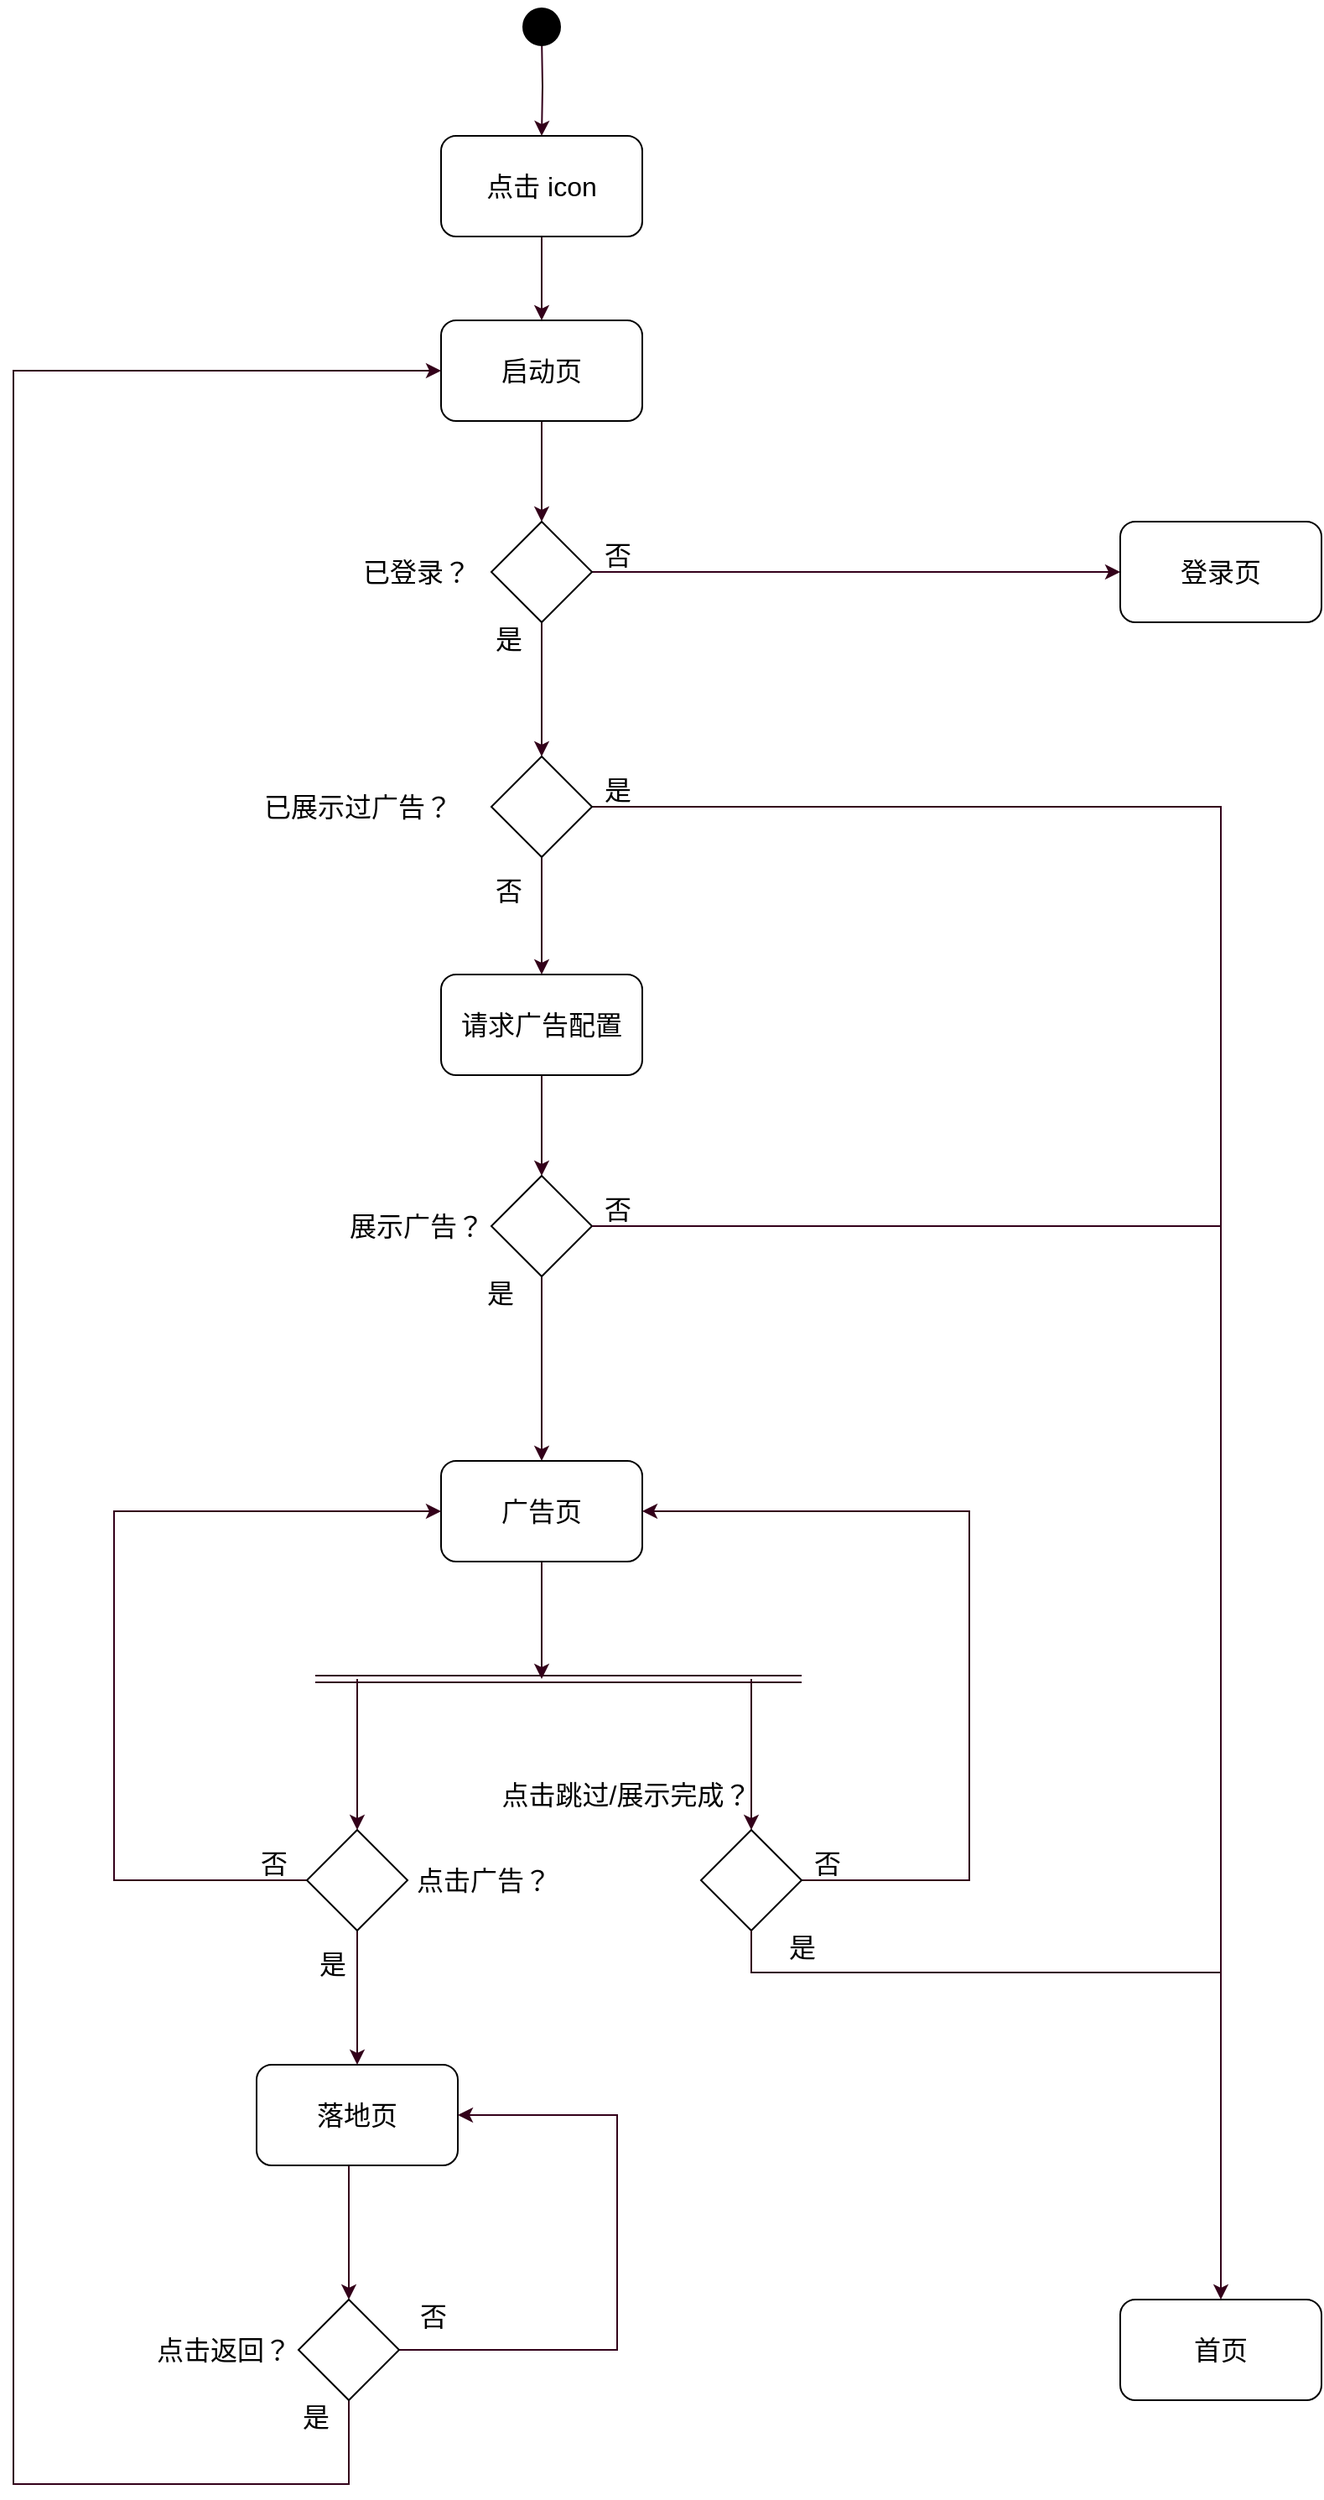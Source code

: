 <mxfile version="15.6.5" type="github">
  <diagram id="euzZqHydwFeH9KyfkGWj" name="Page-1">
    <mxGraphModel dx="946" dy="532" grid="1" gridSize="10" guides="1" tooltips="1" connect="1" arrows="1" fold="1" page="1" pageScale="1" pageWidth="827" pageHeight="1169" math="0" shadow="0">
      <root>
        <mxCell id="0" />
        <mxCell id="1" parent="0" />
        <mxCell id="4h6Gc5Q3ZyhKogQl8zRI-5" style="edgeStyle=orthogonalEdgeStyle;rounded=0;orthogonalLoop=1;jettySize=auto;html=1;labelBackgroundColor=default;fontColor=default;strokeColor=#33001A;" edge="1" parent="1" target="4h6Gc5Q3ZyhKogQl8zRI-4">
          <mxGeometry relative="1" as="geometry">
            <mxPoint x="345" y="110" as="sourcePoint" />
          </mxGeometry>
        </mxCell>
        <mxCell id="4h6Gc5Q3ZyhKogQl8zRI-2" value="" style="ellipse;html=1;shape=startState;fillColor=#000000;strokeColor=#000000;fontColor=default;" vertex="1" parent="1">
          <mxGeometry x="330" y="90" width="30" height="30" as="geometry" />
        </mxCell>
        <mxCell id="4h6Gc5Q3ZyhKogQl8zRI-8" style="edgeStyle=orthogonalEdgeStyle;rounded=0;orthogonalLoop=1;jettySize=auto;html=1;labelBackgroundColor=default;fontSize=16;fontColor=default;strokeColor=#33001A;" edge="1" parent="1" source="4h6Gc5Q3ZyhKogQl8zRI-4" target="4h6Gc5Q3ZyhKogQl8zRI-7">
          <mxGeometry relative="1" as="geometry" />
        </mxCell>
        <mxCell id="4h6Gc5Q3ZyhKogQl8zRI-4" value="&lt;font style=&quot;font-size: 16px&quot;&gt;点击 icon&lt;/font&gt;" style="rounded=1;whiteSpace=wrap;html=1;fontColor=default;strokeColor=#000000;fillColor=default;" vertex="1" parent="1">
          <mxGeometry x="285" y="170" width="120" height="60" as="geometry" />
        </mxCell>
        <mxCell id="4h6Gc5Q3ZyhKogQl8zRI-10" style="edgeStyle=orthogonalEdgeStyle;rounded=0;orthogonalLoop=1;jettySize=auto;html=1;entryX=0.5;entryY=0;entryDx=0;entryDy=0;labelBackgroundColor=default;fontSize=16;fontColor=default;strokeColor=#33001A;" edge="1" parent="1" source="4h6Gc5Q3ZyhKogQl8zRI-7" target="4h6Gc5Q3ZyhKogQl8zRI-9">
          <mxGeometry relative="1" as="geometry" />
        </mxCell>
        <mxCell id="4h6Gc5Q3ZyhKogQl8zRI-7" value="&lt;font style=&quot;font-size: 16px&quot;&gt;启动页&lt;/font&gt;" style="rounded=1;whiteSpace=wrap;html=1;fontColor=default;strokeColor=#000000;fillColor=default;" vertex="1" parent="1">
          <mxGeometry x="285" y="280" width="120" height="60" as="geometry" />
        </mxCell>
        <mxCell id="4h6Gc5Q3ZyhKogQl8zRI-13" style="edgeStyle=orthogonalEdgeStyle;rounded=0;orthogonalLoop=1;jettySize=auto;html=1;exitX=1;exitY=0.5;exitDx=0;exitDy=0;labelBackgroundColor=default;fontSize=16;fontColor=default;strokeColor=#33001A;" edge="1" parent="1" source="4h6Gc5Q3ZyhKogQl8zRI-9" target="4h6Gc5Q3ZyhKogQl8zRI-12">
          <mxGeometry relative="1" as="geometry" />
        </mxCell>
        <mxCell id="4h6Gc5Q3ZyhKogQl8zRI-17" style="edgeStyle=orthogonalEdgeStyle;rounded=0;orthogonalLoop=1;jettySize=auto;html=1;labelBackgroundColor=default;fontSize=16;fontColor=default;strokeColor=#33001A;" edge="1" parent="1" source="4h6Gc5Q3ZyhKogQl8zRI-9" target="4h6Gc5Q3ZyhKogQl8zRI-16">
          <mxGeometry relative="1" as="geometry" />
        </mxCell>
        <mxCell id="4h6Gc5Q3ZyhKogQl8zRI-9" value="" style="rhombus;whiteSpace=wrap;html=1;fontSize=16;fontColor=default;strokeColor=#000000;fillColor=default;" vertex="1" parent="1">
          <mxGeometry x="315" y="400" width="60" height="60" as="geometry" />
        </mxCell>
        <mxCell id="4h6Gc5Q3ZyhKogQl8zRI-11" value="已登录？" style="text;html=1;align=center;verticalAlign=middle;resizable=0;points=[];autosize=1;strokeColor=none;fillColor=none;fontSize=16;fontColor=default;" vertex="1" parent="1">
          <mxGeometry x="230" y="420" width="80" height="20" as="geometry" />
        </mxCell>
        <mxCell id="4h6Gc5Q3ZyhKogQl8zRI-12" value="登录页" style="rounded=1;whiteSpace=wrap;html=1;fontSize=16;fontColor=default;strokeColor=#000000;fillColor=default;" vertex="1" parent="1">
          <mxGeometry x="690" y="400" width="120" height="60" as="geometry" />
        </mxCell>
        <mxCell id="4h6Gc5Q3ZyhKogQl8zRI-14" value="否" style="text;html=1;align=center;verticalAlign=middle;resizable=0;points=[];autosize=1;strokeColor=none;fillColor=none;fontSize=16;fontColor=default;" vertex="1" parent="1">
          <mxGeometry x="375" y="410" width="30" height="20" as="geometry" />
        </mxCell>
        <mxCell id="4h6Gc5Q3ZyhKogQl8zRI-21" style="edgeStyle=orthogonalEdgeStyle;rounded=0;orthogonalLoop=1;jettySize=auto;html=1;labelBackgroundColor=default;fontSize=16;fontColor=default;strokeColor=#33001A;entryX=0.5;entryY=0;entryDx=0;entryDy=0;" edge="1" parent="1" source="4h6Gc5Q3ZyhKogQl8zRI-16" target="4h6Gc5Q3ZyhKogQl8zRI-32">
          <mxGeometry relative="1" as="geometry">
            <mxPoint x="500" y="570" as="targetPoint" />
          </mxGeometry>
        </mxCell>
        <mxCell id="4h6Gc5Q3ZyhKogQl8zRI-27" style="edgeStyle=orthogonalEdgeStyle;rounded=0;orthogonalLoop=1;jettySize=auto;html=1;entryX=0.5;entryY=0;entryDx=0;entryDy=0;labelBackgroundColor=default;fontSize=16;fontColor=default;strokeColor=#33001A;" edge="1" parent="1" source="4h6Gc5Q3ZyhKogQl8zRI-16" target="4h6Gc5Q3ZyhKogQl8zRI-26">
          <mxGeometry relative="1" as="geometry" />
        </mxCell>
        <mxCell id="4h6Gc5Q3ZyhKogQl8zRI-16" value="" style="rhombus;whiteSpace=wrap;html=1;fontSize=16;fontColor=default;strokeColor=#000000;fillColor=default;" vertex="1" parent="1">
          <mxGeometry x="315" y="540" width="60" height="60" as="geometry" />
        </mxCell>
        <mxCell id="4h6Gc5Q3ZyhKogQl8zRI-18" value="是" style="text;html=1;align=center;verticalAlign=middle;resizable=0;points=[];autosize=1;strokeColor=none;fillColor=none;fontSize=16;fontColor=default;" vertex="1" parent="1">
          <mxGeometry x="310" y="460" width="30" height="20" as="geometry" />
        </mxCell>
        <mxCell id="4h6Gc5Q3ZyhKogQl8zRI-19" value="已展示过广告？" style="text;html=1;align=center;verticalAlign=middle;resizable=0;points=[];autosize=1;strokeColor=none;fillColor=none;fontSize=16;fontColor=default;" vertex="1" parent="1">
          <mxGeometry x="170" y="560" width="130" height="20" as="geometry" />
        </mxCell>
        <mxCell id="4h6Gc5Q3ZyhKogQl8zRI-22" value="是" style="text;html=1;align=center;verticalAlign=middle;resizable=0;points=[];autosize=1;strokeColor=none;fillColor=none;fontSize=16;fontColor=default;" vertex="1" parent="1">
          <mxGeometry x="375" y="550" width="30" height="20" as="geometry" />
        </mxCell>
        <mxCell id="4h6Gc5Q3ZyhKogQl8zRI-30" style="edgeStyle=orthogonalEdgeStyle;rounded=0;orthogonalLoop=1;jettySize=auto;html=1;exitX=0.5;exitY=1;exitDx=0;exitDy=0;entryX=0.5;entryY=0;entryDx=0;entryDy=0;labelBackgroundColor=default;fontSize=16;fontColor=default;strokeColor=#33001A;" edge="1" parent="1" source="4h6Gc5Q3ZyhKogQl8zRI-26" target="4h6Gc5Q3ZyhKogQl8zRI-29">
          <mxGeometry relative="1" as="geometry" />
        </mxCell>
        <mxCell id="4h6Gc5Q3ZyhKogQl8zRI-26" value="请求广告配置" style="rounded=1;whiteSpace=wrap;html=1;fontSize=16;fontColor=default;strokeColor=#000000;fillColor=default;" vertex="1" parent="1">
          <mxGeometry x="285" y="670" width="120" height="60" as="geometry" />
        </mxCell>
        <mxCell id="4h6Gc5Q3ZyhKogQl8zRI-28" value="否" style="text;html=1;align=center;verticalAlign=middle;resizable=0;points=[];autosize=1;strokeColor=none;fillColor=none;fontSize=16;fontColor=default;" vertex="1" parent="1">
          <mxGeometry x="310" y="610" width="30" height="20" as="geometry" />
        </mxCell>
        <mxCell id="4h6Gc5Q3ZyhKogQl8zRI-36" style="edgeStyle=orthogonalEdgeStyle;rounded=0;orthogonalLoop=1;jettySize=auto;html=1;labelBackgroundColor=default;fontSize=16;fontColor=default;strokeColor=#33001A;" edge="1" parent="1" source="4h6Gc5Q3ZyhKogQl8zRI-29" target="4h6Gc5Q3ZyhKogQl8zRI-35">
          <mxGeometry relative="1" as="geometry" />
        </mxCell>
        <mxCell id="4h6Gc5Q3ZyhKogQl8zRI-29" value="" style="rhombus;whiteSpace=wrap;html=1;fontSize=16;fontColor=default;strokeColor=#000000;fillColor=default;" vertex="1" parent="1">
          <mxGeometry x="315" y="790" width="60" height="60" as="geometry" />
        </mxCell>
        <mxCell id="4h6Gc5Q3ZyhKogQl8zRI-31" value="展示广告？" style="text;html=1;align=center;verticalAlign=middle;resizable=0;points=[];autosize=1;strokeColor=none;fillColor=none;fontSize=16;fontColor=default;" vertex="1" parent="1">
          <mxGeometry x="220" y="810" width="100" height="20" as="geometry" />
        </mxCell>
        <mxCell id="4h6Gc5Q3ZyhKogQl8zRI-32" value="首页" style="rounded=1;whiteSpace=wrap;html=1;fontSize=16;fontColor=default;strokeColor=#000000;fillColor=default;" vertex="1" parent="1">
          <mxGeometry x="690" y="1460" width="120" height="60" as="geometry" />
        </mxCell>
        <mxCell id="4h6Gc5Q3ZyhKogQl8zRI-34" value="否" style="text;html=1;align=center;verticalAlign=middle;resizable=0;points=[];autosize=1;strokeColor=none;fillColor=none;fontSize=16;fontColor=default;" vertex="1" parent="1">
          <mxGeometry x="375" y="800" width="30" height="20" as="geometry" />
        </mxCell>
        <mxCell id="4h6Gc5Q3ZyhKogQl8zRI-54" style="edgeStyle=orthogonalEdgeStyle;rounded=0;orthogonalLoop=1;jettySize=auto;html=1;labelBackgroundColor=default;fontSize=16;fontColor=default;strokeColor=#33001A;" edge="1" parent="1" source="4h6Gc5Q3ZyhKogQl8zRI-35">
          <mxGeometry relative="1" as="geometry">
            <mxPoint x="345" y="1090" as="targetPoint" />
          </mxGeometry>
        </mxCell>
        <mxCell id="4h6Gc5Q3ZyhKogQl8zRI-35" value="广告页" style="rounded=1;whiteSpace=wrap;html=1;fontSize=16;fontColor=default;strokeColor=#000000;fillColor=default;" vertex="1" parent="1">
          <mxGeometry x="285" y="960" width="120" height="60" as="geometry" />
        </mxCell>
        <mxCell id="4h6Gc5Q3ZyhKogQl8zRI-37" value="是" style="text;html=1;align=center;verticalAlign=middle;resizable=0;points=[];autosize=1;strokeColor=none;fillColor=none;fontSize=16;fontColor=default;" vertex="1" parent="1">
          <mxGeometry x="305" y="850" width="30" height="20" as="geometry" />
        </mxCell>
        <mxCell id="4h6Gc5Q3ZyhKogQl8zRI-71" style="edgeStyle=elbowEdgeStyle;rounded=0;orthogonalLoop=1;jettySize=auto;html=1;entryX=0.5;entryY=0;entryDx=0;entryDy=0;labelBackgroundColor=default;fontSize=16;fontColor=default;strokeColor=#33001A;" edge="1" parent="1" source="4h6Gc5Q3ZyhKogQl8zRI-38" target="4h6Gc5Q3ZyhKogQl8zRI-70">
          <mxGeometry relative="1" as="geometry" />
        </mxCell>
        <mxCell id="4h6Gc5Q3ZyhKogQl8zRI-73" style="edgeStyle=elbowEdgeStyle;rounded=0;orthogonalLoop=1;jettySize=auto;html=1;labelBackgroundColor=default;fontSize=16;fontColor=default;strokeColor=#33001A;" edge="1" parent="1" source="4h6Gc5Q3ZyhKogQl8zRI-38" target="4h6Gc5Q3ZyhKogQl8zRI-35">
          <mxGeometry relative="1" as="geometry">
            <Array as="points">
              <mxPoint x="90" y="1110" />
            </Array>
          </mxGeometry>
        </mxCell>
        <mxCell id="4h6Gc5Q3ZyhKogQl8zRI-38" value="" style="rhombus;whiteSpace=wrap;html=1;fontSize=16;fontColor=default;strokeColor=#000000;fillColor=default;" vertex="1" parent="1">
          <mxGeometry x="205" y="1180" width="60" height="60" as="geometry" />
        </mxCell>
        <mxCell id="4h6Gc5Q3ZyhKogQl8zRI-40" value="点击跳过/展示完成？" style="text;html=1;align=center;verticalAlign=middle;resizable=0;points=[];autosize=1;strokeColor=none;fillColor=none;fontSize=16;fontColor=default;" vertex="1" parent="1">
          <mxGeometry x="315" y="1149" width="160" height="20" as="geometry" />
        </mxCell>
        <mxCell id="4h6Gc5Q3ZyhKogQl8zRI-67" style="edgeStyle=elbowEdgeStyle;rounded=0;orthogonalLoop=1;jettySize=auto;html=1;labelBackgroundColor=default;fontSize=16;fontColor=default;strokeColor=#33001A;entryX=1;entryY=0.5;entryDx=0;entryDy=0;" edge="1" parent="1" source="4h6Gc5Q3ZyhKogQl8zRI-48" target="4h6Gc5Q3ZyhKogQl8zRI-35">
          <mxGeometry relative="1" as="geometry">
            <mxPoint x="410" y="990" as="targetPoint" />
            <Array as="points">
              <mxPoint x="600" y="1100" />
            </Array>
          </mxGeometry>
        </mxCell>
        <mxCell id="4h6Gc5Q3ZyhKogQl8zRI-48" value="" style="rhombus;whiteSpace=wrap;html=1;fontSize=16;fontColor=default;strokeColor=#000000;fillColor=default;" vertex="1" parent="1">
          <mxGeometry x="440" y="1180" width="60" height="60" as="geometry" />
        </mxCell>
        <mxCell id="4h6Gc5Q3ZyhKogQl8zRI-53" value="" style="shape=link;html=1;rounded=0;labelBackgroundColor=default;fontSize=16;fontColor=default;strokeColor=#33001A;" edge="1" parent="1">
          <mxGeometry width="100" relative="1" as="geometry">
            <mxPoint x="210" y="1090" as="sourcePoint" />
            <mxPoint x="500" y="1090" as="targetPoint" />
          </mxGeometry>
        </mxCell>
        <mxCell id="4h6Gc5Q3ZyhKogQl8zRI-55" value="" style="endArrow=classic;html=1;rounded=0;labelBackgroundColor=default;fontSize=16;fontColor=default;strokeColor=#33001A;entryX=0.5;entryY=0;entryDx=0;entryDy=0;" edge="1" parent="1" target="4h6Gc5Q3ZyhKogQl8zRI-38">
          <mxGeometry width="50" height="50" relative="1" as="geometry">
            <mxPoint x="235" y="1090" as="sourcePoint" />
            <mxPoint x="210" y="1110" as="targetPoint" />
          </mxGeometry>
        </mxCell>
        <mxCell id="4h6Gc5Q3ZyhKogQl8zRI-56" value="" style="endArrow=none;html=1;rounded=0;labelBackgroundColor=default;fontSize=16;fontColor=default;strokeColor=#33001A;exitX=1;exitY=0.5;exitDx=0;exitDy=0;" edge="1" parent="1" source="4h6Gc5Q3ZyhKogQl8zRI-29">
          <mxGeometry width="50" height="50" relative="1" as="geometry">
            <mxPoint x="480" y="840" as="sourcePoint" />
            <mxPoint x="750" y="820" as="targetPoint" />
          </mxGeometry>
        </mxCell>
        <mxCell id="4h6Gc5Q3ZyhKogQl8zRI-61" value="" style="endArrow=classic;html=1;rounded=0;labelBackgroundColor=default;fontSize=16;fontColor=default;strokeColor=#33001A;entryX=0.5;entryY=0;entryDx=0;entryDy=0;" edge="1" parent="1" target="4h6Gc5Q3ZyhKogQl8zRI-48">
          <mxGeometry width="50" height="50" relative="1" as="geometry">
            <mxPoint x="470" y="1090" as="sourcePoint" />
            <mxPoint x="530" y="1160" as="targetPoint" />
          </mxGeometry>
        </mxCell>
        <mxCell id="4h6Gc5Q3ZyhKogQl8zRI-65" value="" style="endArrow=none;html=1;rounded=0;labelBackgroundColor=default;fontSize=16;fontColor=default;strokeColor=#33001A;exitX=0.5;exitY=1;exitDx=0;exitDy=0;edgeStyle=orthogonalEdgeStyle;" edge="1" parent="1" source="4h6Gc5Q3ZyhKogQl8zRI-48">
          <mxGeometry width="50" height="50" relative="1" as="geometry">
            <mxPoint x="480" y="1210" as="sourcePoint" />
            <mxPoint x="750" y="1265" as="targetPoint" />
            <Array as="points">
              <mxPoint x="470" y="1265" />
              <mxPoint x="670" y="1265" />
            </Array>
          </mxGeometry>
        </mxCell>
        <mxCell id="4h6Gc5Q3ZyhKogQl8zRI-66" value="是" style="text;html=1;align=center;verticalAlign=middle;resizable=0;points=[];autosize=1;strokeColor=none;fillColor=none;fontSize=16;fontColor=default;" vertex="1" parent="1">
          <mxGeometry x="485" y="1240" width="30" height="20" as="geometry" />
        </mxCell>
        <mxCell id="4h6Gc5Q3ZyhKogQl8zRI-68" value="否" style="text;html=1;align=center;verticalAlign=middle;resizable=0;points=[];autosize=1;strokeColor=none;fillColor=none;fontSize=16;fontColor=default;" vertex="1" parent="1">
          <mxGeometry x="500" y="1190" width="30" height="20" as="geometry" />
        </mxCell>
        <mxCell id="4h6Gc5Q3ZyhKogQl8zRI-69" value="点击广告？" style="text;html=1;align=center;verticalAlign=middle;resizable=0;points=[];autosize=1;strokeColor=none;fillColor=none;fontSize=16;fontColor=default;" vertex="1" parent="1">
          <mxGeometry x="260" y="1200" width="100" height="20" as="geometry" />
        </mxCell>
        <mxCell id="4h6Gc5Q3ZyhKogQl8zRI-77" style="edgeStyle=elbowEdgeStyle;rounded=0;orthogonalLoop=1;jettySize=auto;html=1;labelBackgroundColor=default;fontSize=16;fontColor=default;strokeColor=#33001A;" edge="1" parent="1" source="4h6Gc5Q3ZyhKogQl8zRI-70" target="4h6Gc5Q3ZyhKogQl8zRI-76">
          <mxGeometry relative="1" as="geometry" />
        </mxCell>
        <mxCell id="4h6Gc5Q3ZyhKogQl8zRI-70" value="落地页" style="rounded=1;whiteSpace=wrap;html=1;fontSize=16;fontColor=default;strokeColor=#000000;fillColor=default;" vertex="1" parent="1">
          <mxGeometry x="175" y="1320" width="120" height="60" as="geometry" />
        </mxCell>
        <mxCell id="4h6Gc5Q3ZyhKogQl8zRI-72" value="是" style="text;html=1;align=center;verticalAlign=middle;resizable=0;points=[];autosize=1;strokeColor=none;fillColor=none;fontSize=16;fontColor=default;" vertex="1" parent="1">
          <mxGeometry x="205" y="1250" width="30" height="20" as="geometry" />
        </mxCell>
        <mxCell id="4h6Gc5Q3ZyhKogQl8zRI-74" value="否" style="text;html=1;align=center;verticalAlign=middle;resizable=0;points=[];autosize=1;strokeColor=none;fillColor=none;fontSize=16;fontColor=default;" vertex="1" parent="1">
          <mxGeometry x="170" y="1190" width="30" height="20" as="geometry" />
        </mxCell>
        <mxCell id="4h6Gc5Q3ZyhKogQl8zRI-79" style="edgeStyle=elbowEdgeStyle;rounded=0;orthogonalLoop=1;jettySize=auto;html=1;labelBackgroundColor=default;fontSize=16;fontColor=default;strokeColor=#33001A;entryX=1;entryY=0.5;entryDx=0;entryDy=0;" edge="1" parent="1" source="4h6Gc5Q3ZyhKogQl8zRI-76" target="4h6Gc5Q3ZyhKogQl8zRI-70">
          <mxGeometry relative="1" as="geometry">
            <Array as="points">
              <mxPoint x="390" y="1420" />
            </Array>
          </mxGeometry>
        </mxCell>
        <mxCell id="4h6Gc5Q3ZyhKogQl8zRI-81" style="edgeStyle=orthogonalEdgeStyle;rounded=0;orthogonalLoop=1;jettySize=auto;html=1;labelBackgroundColor=default;fontSize=16;fontColor=default;strokeColor=#33001A;exitX=0.5;exitY=1;exitDx=0;exitDy=0;entryX=0;entryY=0.5;entryDx=0;entryDy=0;" edge="1" parent="1" source="4h6Gc5Q3ZyhKogQl8zRI-76" target="4h6Gc5Q3ZyhKogQl8zRI-7">
          <mxGeometry relative="1" as="geometry">
            <mxPoint x="280" y="310" as="targetPoint" />
            <Array as="points">
              <mxPoint x="230" y="1570" />
              <mxPoint x="30" y="1570" />
              <mxPoint x="30" y="310" />
            </Array>
          </mxGeometry>
        </mxCell>
        <mxCell id="4h6Gc5Q3ZyhKogQl8zRI-76" value="" style="rhombus;whiteSpace=wrap;html=1;fontSize=16;fontColor=default;strokeColor=#000000;fillColor=default;" vertex="1" parent="1">
          <mxGeometry x="200" y="1460" width="60" height="60" as="geometry" />
        </mxCell>
        <mxCell id="4h6Gc5Q3ZyhKogQl8zRI-78" value="点击返回？" style="text;html=1;align=center;verticalAlign=middle;resizable=0;points=[];autosize=1;strokeColor=none;fillColor=none;fontSize=16;fontColor=default;" vertex="1" parent="1">
          <mxGeometry x="105" y="1480" width="100" height="20" as="geometry" />
        </mxCell>
        <mxCell id="4h6Gc5Q3ZyhKogQl8zRI-80" value="否" style="text;html=1;align=center;verticalAlign=middle;resizable=0;points=[];autosize=1;strokeColor=none;fillColor=none;fontSize=16;fontColor=default;" vertex="1" parent="1">
          <mxGeometry x="265" y="1460" width="30" height="20" as="geometry" />
        </mxCell>
        <mxCell id="4h6Gc5Q3ZyhKogQl8zRI-83" value="是" style="text;html=1;align=center;verticalAlign=middle;resizable=0;points=[];autosize=1;strokeColor=none;fillColor=none;fontSize=16;fontColor=default;" vertex="1" parent="1">
          <mxGeometry x="195" y="1520" width="30" height="20" as="geometry" />
        </mxCell>
      </root>
    </mxGraphModel>
  </diagram>
</mxfile>
